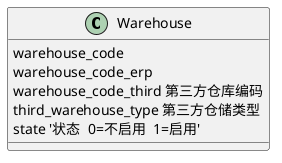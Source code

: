 @startuml

class Warehouse {
warehouse_code
warehouse_code_erp
warehouse_code_third 第三方仓库编码
third_warehouse_type 第三方仓储类型
state '状态  0=不启用  1=启用'
}

@enduml